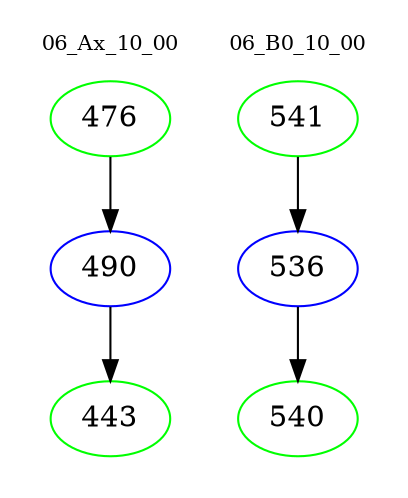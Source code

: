 digraph{
subgraph cluster_0 {
color = white
label = "06_Ax_10_00";
fontsize=10;
T0_476 [label="476", color="green"]
T0_476 -> T0_490 [color="black"]
T0_490 [label="490", color="blue"]
T0_490 -> T0_443 [color="black"]
T0_443 [label="443", color="green"]
}
subgraph cluster_1 {
color = white
label = "06_B0_10_00";
fontsize=10;
T1_541 [label="541", color="green"]
T1_541 -> T1_536 [color="black"]
T1_536 [label="536", color="blue"]
T1_536 -> T1_540 [color="black"]
T1_540 [label="540", color="green"]
}
}
